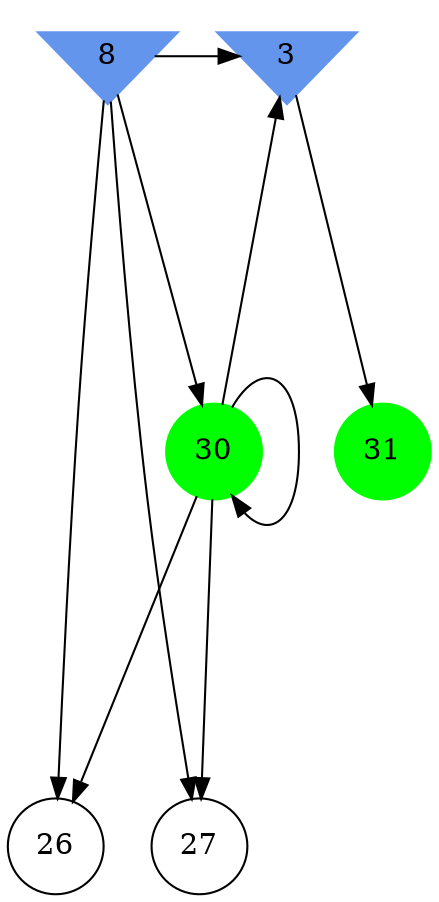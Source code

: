 digraph brain {
	ranksep=2.0;
	3 [shape=invtriangle,style=filled,color=cornflowerblue];
	8 [shape=invtriangle,style=filled,color=cornflowerblue];
	26 [shape=circle,color=black];
	27 [shape=circle,color=black];
	30 [shape=circle,style=filled,color=green];
	31 [shape=circle,style=filled,color=green];
	30	->	26;
	30	->	30;
	30	->	3;
	30	->	27;
	8	->	26;
	8	->	30;
	8	->	3;
	8	->	27;
	3	->	31;
	{ rank=same; 3; 8; }
	{ rank=same; 26; 27; }
	{ rank=same; 30; 31; }
}
